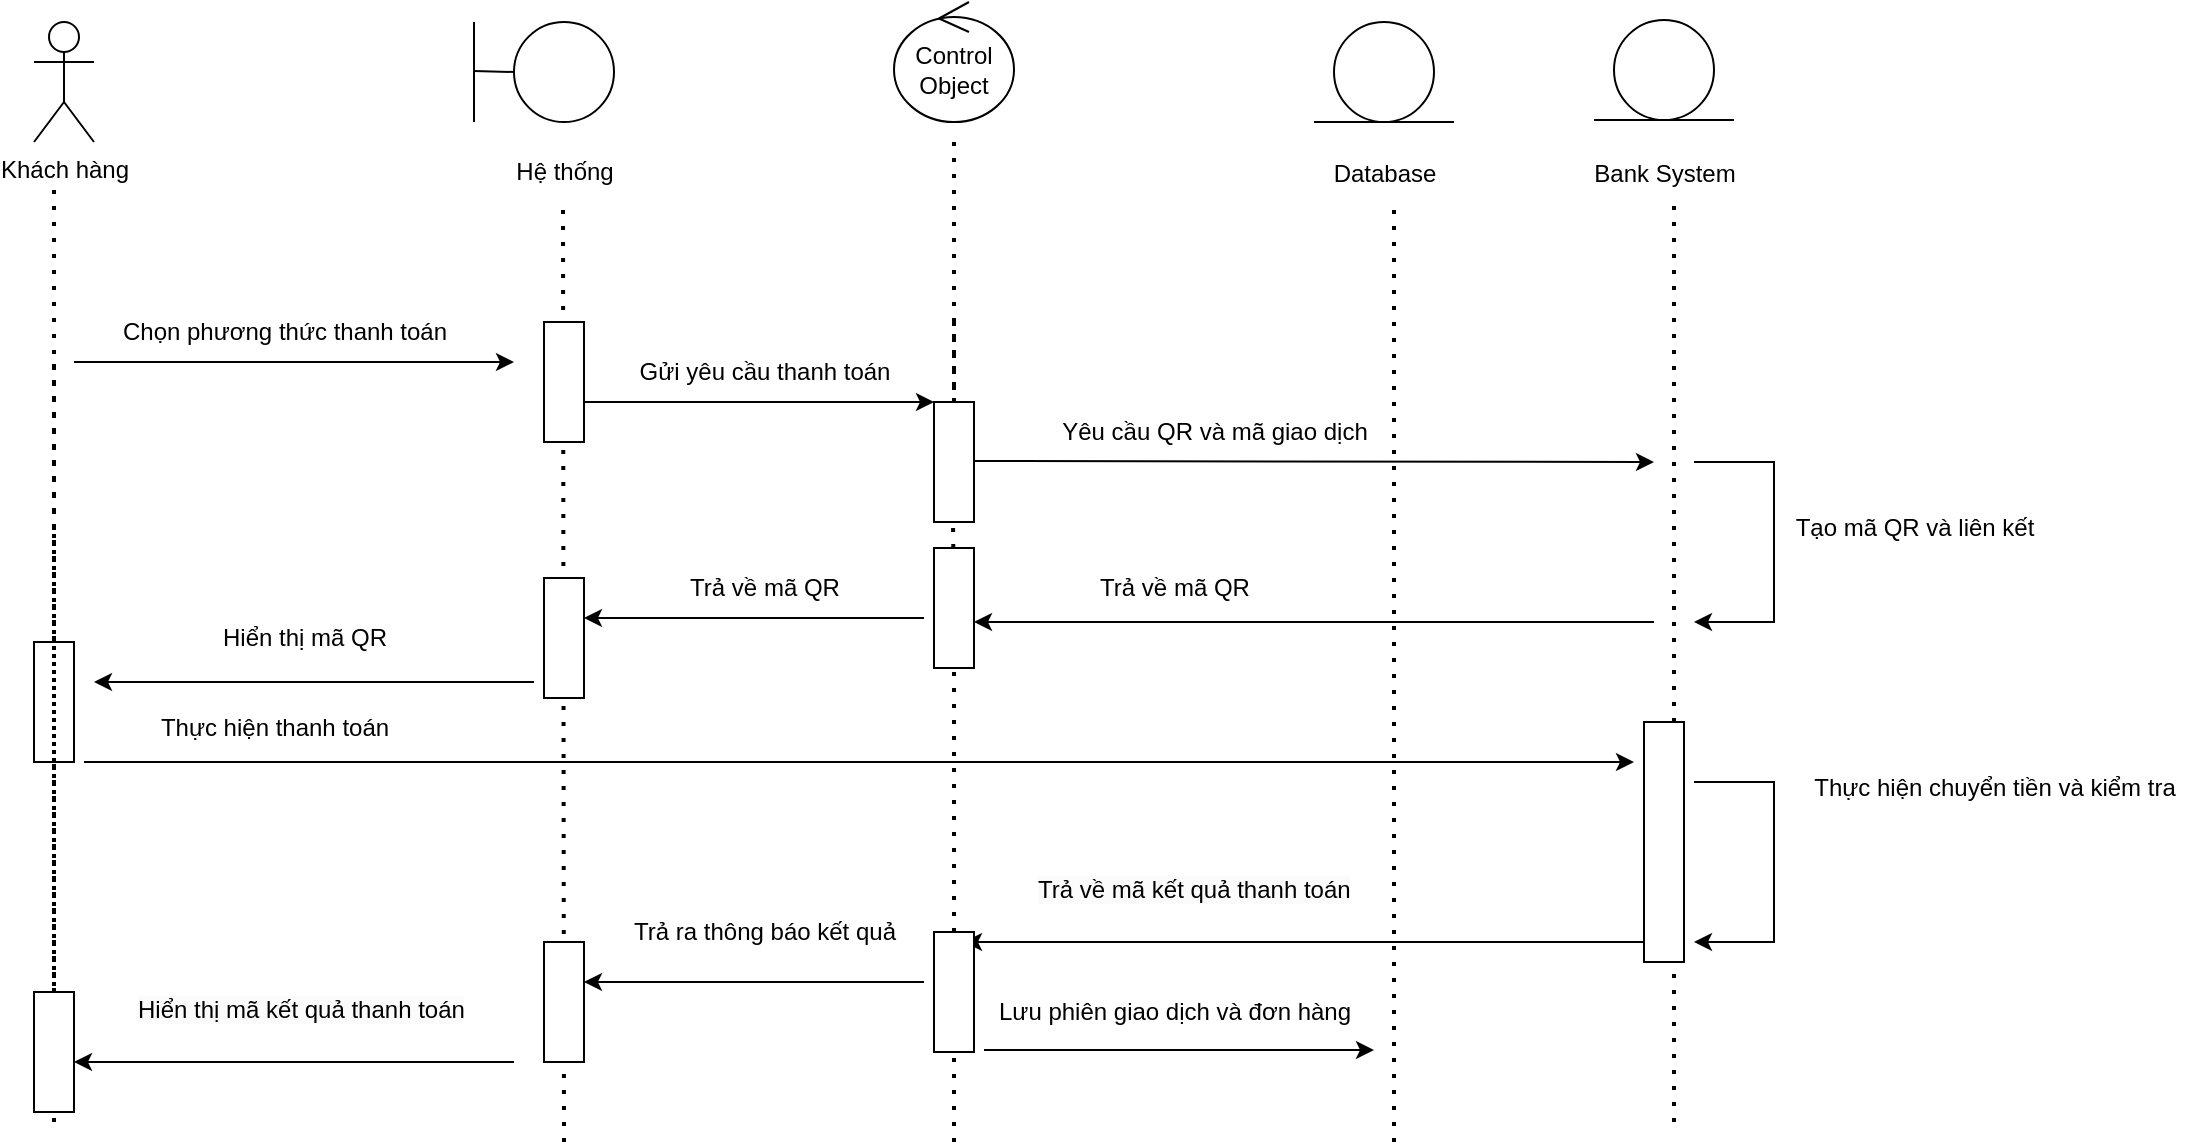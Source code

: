 <mxfile version="21.8.2" type="github">
  <diagram name="Trang-1" id="zs_NAuciH6_Z1kAyO3h2">
    <mxGraphModel dx="2263" dy="664" grid="1" gridSize="10" guides="1" tooltips="1" connect="1" arrows="1" fold="1" page="1" pageScale="1" pageWidth="827" pageHeight="1169" math="0" shadow="0">
      <root>
        <mxCell id="0" />
        <mxCell id="1" parent="0" />
        <mxCell id="kVFteUOH3vea7ww2YdHm-1" value="Khách hàng" style="shape=umlActor;verticalLabelPosition=bottom;verticalAlign=top;html=1;outlineConnect=0;fontStyle=0;fontFamily=Helvetica;" vertex="1" parent="1">
          <mxGeometry x="-60" y="60" width="30" height="60" as="geometry" />
        </mxCell>
        <mxCell id="kVFteUOH3vea7ww2YdHm-7" value="" style="endArrow=classic;html=1;rounded=0;" edge="1" parent="1">
          <mxGeometry width="50" height="50" relative="1" as="geometry">
            <mxPoint x="-40" y="230" as="sourcePoint" />
            <mxPoint x="180" y="230" as="targetPoint" />
          </mxGeometry>
        </mxCell>
        <mxCell id="kVFteUOH3vea7ww2YdHm-8" value="Chọn phương thức thanh toán" style="text;html=1;align=center;verticalAlign=middle;resizable=0;points=[];autosize=1;strokeColor=none;fillColor=none;" vertex="1" parent="1">
          <mxGeometry x="-30" y="200" width="190" height="30" as="geometry" />
        </mxCell>
        <mxCell id="kVFteUOH3vea7ww2YdHm-9" value="" style="ellipse;whiteSpace=wrap;html=1;aspect=fixed;" vertex="1" parent="1">
          <mxGeometry x="180" y="60" width="50" height="50" as="geometry" />
        </mxCell>
        <mxCell id="kVFteUOH3vea7ww2YdHm-10" value="" style="endArrow=none;html=1;rounded=0;" edge="1" parent="1">
          <mxGeometry width="50" height="50" relative="1" as="geometry">
            <mxPoint x="160" y="110" as="sourcePoint" />
            <mxPoint x="160" y="60" as="targetPoint" />
          </mxGeometry>
        </mxCell>
        <mxCell id="kVFteUOH3vea7ww2YdHm-12" value="" style="endArrow=none;html=1;rounded=0;entryX=0;entryY=0.5;entryDx=0;entryDy=0;" edge="1" parent="1" target="kVFteUOH3vea7ww2YdHm-9">
          <mxGeometry width="50" height="50" relative="1" as="geometry">
            <mxPoint x="160" y="84.5" as="sourcePoint" />
            <mxPoint x="170" y="84.5" as="targetPoint" />
          </mxGeometry>
        </mxCell>
        <mxCell id="kVFteUOH3vea7ww2YdHm-13" value="" style="endArrow=none;dashed=1;html=1;dashPattern=1 3;strokeWidth=2;rounded=0;" edge="1" parent="1">
          <mxGeometry width="50" height="50" relative="1" as="geometry">
            <mxPoint x="205" y="620" as="sourcePoint" />
            <mxPoint x="204.5" y="150" as="targetPoint" />
            <Array as="points" />
          </mxGeometry>
        </mxCell>
        <mxCell id="kVFteUOH3vea7ww2YdHm-15" value="Hệ thống" style="text;html=1;align=center;verticalAlign=middle;resizable=0;points=[];autosize=1;strokeColor=none;fillColor=none;" vertex="1" parent="1">
          <mxGeometry x="170" y="120" width="70" height="30" as="geometry" />
        </mxCell>
        <mxCell id="kVFteUOH3vea7ww2YdHm-16" value="" style="rounded=0;whiteSpace=wrap;html=1;direction=south;" vertex="1" parent="1">
          <mxGeometry x="195" y="210" width="20" height="60" as="geometry" />
        </mxCell>
        <mxCell id="kVFteUOH3vea7ww2YdHm-18" style="edgeStyle=orthogonalEdgeStyle;rounded=0;orthogonalLoop=1;jettySize=auto;html=1;exitX=1;exitY=0.5;exitDx=0;exitDy=0;" edge="1" parent="1" source="kVFteUOH3vea7ww2YdHm-16" target="kVFteUOH3vea7ww2YdHm-16">
          <mxGeometry relative="1" as="geometry" />
        </mxCell>
        <mxCell id="kVFteUOH3vea7ww2YdHm-20" value="" style="ellipse;whiteSpace=wrap;html=1;aspect=fixed;" vertex="1" parent="1">
          <mxGeometry x="590" y="60" width="50" height="50" as="geometry" />
        </mxCell>
        <mxCell id="kVFteUOH3vea7ww2YdHm-21" value="" style="endArrow=none;html=1;rounded=0;" edge="1" parent="1">
          <mxGeometry width="50" height="50" relative="1" as="geometry">
            <mxPoint x="650" y="110" as="sourcePoint" />
            <mxPoint x="580" y="110" as="targetPoint" />
          </mxGeometry>
        </mxCell>
        <mxCell id="kVFteUOH3vea7ww2YdHm-24" value="Database" style="text;html=1;align=center;verticalAlign=middle;resizable=0;points=[];autosize=1;strokeColor=none;fillColor=none;" vertex="1" parent="1">
          <mxGeometry x="580" y="121" width="70" height="30" as="geometry" />
        </mxCell>
        <mxCell id="kVFteUOH3vea7ww2YdHm-25" value="Control Object" style="ellipse;shape=umlControl;whiteSpace=wrap;html=1;" vertex="1" parent="1">
          <mxGeometry x="370" y="50" width="60" height="60" as="geometry" />
        </mxCell>
        <mxCell id="kVFteUOH3vea7ww2YdHm-26" value="Gửi yêu cầu thanh toán" style="text;html=1;align=center;verticalAlign=middle;resizable=0;points=[];autosize=1;strokeColor=none;fillColor=none;" vertex="1" parent="1">
          <mxGeometry x="230" y="220" width="150" height="30" as="geometry" />
        </mxCell>
        <mxCell id="kVFteUOH3vea7ww2YdHm-27" value="" style="endArrow=classic;html=1;rounded=0;" edge="1" parent="1">
          <mxGeometry width="50" height="50" relative="1" as="geometry">
            <mxPoint x="215" y="250" as="sourcePoint" />
            <mxPoint x="390" y="250" as="targetPoint" />
          </mxGeometry>
        </mxCell>
        <mxCell id="kVFteUOH3vea7ww2YdHm-28" value="" style="endArrow=none;dashed=1;html=1;dashPattern=1 3;strokeWidth=2;rounded=0;" edge="1" parent="1" source="kVFteUOH3vea7ww2YdHm-29">
          <mxGeometry width="50" height="50" relative="1" as="geometry">
            <mxPoint x="400" y="300" as="sourcePoint" />
            <mxPoint x="400" y="120" as="targetPoint" />
            <Array as="points" />
          </mxGeometry>
        </mxCell>
        <mxCell id="kVFteUOH3vea7ww2YdHm-30" value="" style="endArrow=none;dashed=1;html=1;dashPattern=1 3;strokeWidth=2;rounded=0;" edge="1" parent="1" target="kVFteUOH3vea7ww2YdHm-29">
          <mxGeometry width="50" height="50" relative="1" as="geometry">
            <mxPoint x="400" y="300" as="sourcePoint" />
            <mxPoint x="400" y="120" as="targetPoint" />
            <Array as="points">
              <mxPoint x="400" y="210" />
            </Array>
          </mxGeometry>
        </mxCell>
        <mxCell id="kVFteUOH3vea7ww2YdHm-29" value="" style="rounded=0;whiteSpace=wrap;html=1;direction=south;" vertex="1" parent="1">
          <mxGeometry x="390" y="250" width="20" height="60" as="geometry" />
        </mxCell>
        <mxCell id="kVFteUOH3vea7ww2YdHm-31" value="" style="endArrow=none;dashed=1;html=1;dashPattern=1 3;strokeWidth=2;rounded=0;" edge="1" parent="1" source="kVFteUOH3vea7ww2YdHm-37">
          <mxGeometry width="50" height="50" relative="1" as="geometry">
            <mxPoint x="400" y="400" as="sourcePoint" />
            <mxPoint x="399.5" y="310" as="targetPoint" />
          </mxGeometry>
        </mxCell>
        <mxCell id="kVFteUOH3vea7ww2YdHm-32" value="" style="endArrow=classic;html=1;rounded=0;" edge="1" parent="1">
          <mxGeometry width="50" height="50" relative="1" as="geometry">
            <mxPoint x="410" y="279.5" as="sourcePoint" />
            <mxPoint x="750" y="280" as="targetPoint" />
          </mxGeometry>
        </mxCell>
        <mxCell id="kVFteUOH3vea7ww2YdHm-33" value="" style="endArrow=none;dashed=1;html=1;dashPattern=1 3;strokeWidth=2;rounded=0;" edge="1" parent="1">
          <mxGeometry width="50" height="50" relative="1" as="geometry">
            <mxPoint x="620" y="620" as="sourcePoint" />
            <mxPoint x="620" y="153" as="targetPoint" />
            <Array as="points">
              <mxPoint x="620" y="330" />
              <mxPoint x="620" y="243" />
            </Array>
          </mxGeometry>
        </mxCell>
        <mxCell id="kVFteUOH3vea7ww2YdHm-34" value="Yêu cầu QR và mã giao dịch" style="text;html=1;align=center;verticalAlign=middle;resizable=0;points=[];autosize=1;strokeColor=none;fillColor=none;" vertex="1" parent="1">
          <mxGeometry x="440" y="250" width="180" height="30" as="geometry" />
        </mxCell>
        <mxCell id="kVFteUOH3vea7ww2YdHm-35" value="" style="endArrow=classic;html=1;rounded=0;" edge="1" parent="1">
          <mxGeometry width="50" height="50" relative="1" as="geometry">
            <mxPoint x="750" y="360" as="sourcePoint" />
            <mxPoint x="410" y="360" as="targetPoint" />
          </mxGeometry>
        </mxCell>
        <mxCell id="kVFteUOH3vea7ww2YdHm-36" value="Trả về mã QR" style="text;html=1;align=center;verticalAlign=middle;resizable=0;points=[];autosize=1;strokeColor=none;fillColor=none;" vertex="1" parent="1">
          <mxGeometry x="460" y="328" width="100" height="30" as="geometry" />
        </mxCell>
        <mxCell id="kVFteUOH3vea7ww2YdHm-38" value="" style="endArrow=none;dashed=1;html=1;dashPattern=1 3;strokeWidth=2;rounded=0;" edge="1" parent="1" source="kVFteUOH3vea7ww2YdHm-66" target="kVFteUOH3vea7ww2YdHm-37">
          <mxGeometry width="50" height="50" relative="1" as="geometry">
            <mxPoint x="400" y="560" as="sourcePoint" />
            <mxPoint x="399.5" y="310" as="targetPoint" />
          </mxGeometry>
        </mxCell>
        <mxCell id="kVFteUOH3vea7ww2YdHm-37" value="" style="rounded=0;whiteSpace=wrap;html=1;direction=south;" vertex="1" parent="1">
          <mxGeometry x="390" y="323" width="20" height="60" as="geometry" />
        </mxCell>
        <mxCell id="kVFteUOH3vea7ww2YdHm-39" value="" style="endArrow=classic;html=1;rounded=0;" edge="1" parent="1">
          <mxGeometry width="50" height="50" relative="1" as="geometry">
            <mxPoint x="770" y="280" as="sourcePoint" />
            <mxPoint x="770" y="360" as="targetPoint" />
            <Array as="points">
              <mxPoint x="810" y="280" />
              <mxPoint x="810" y="360" />
            </Array>
          </mxGeometry>
        </mxCell>
        <mxCell id="kVFteUOH3vea7ww2YdHm-40" value="" style="endArrow=none;dashed=1;html=1;dashPattern=1 3;strokeWidth=2;rounded=0;" edge="1" parent="1" source="kVFteUOH3vea7ww2YdHm-49">
          <mxGeometry width="50" height="50" relative="1" as="geometry">
            <mxPoint x="-50" y="500" as="sourcePoint" />
            <mxPoint x="-50" y="138" as="targetPoint" />
            <Array as="points" />
          </mxGeometry>
        </mxCell>
        <mxCell id="kVFteUOH3vea7ww2YdHm-41" value="" style="ellipse;whiteSpace=wrap;html=1;aspect=fixed;" vertex="1" parent="1">
          <mxGeometry x="730" y="59" width="50" height="50" as="geometry" />
        </mxCell>
        <mxCell id="kVFteUOH3vea7ww2YdHm-42" value="" style="endArrow=none;html=1;rounded=0;" edge="1" parent="1">
          <mxGeometry width="50" height="50" relative="1" as="geometry">
            <mxPoint x="790" y="109" as="sourcePoint" />
            <mxPoint x="720" y="109" as="targetPoint" />
          </mxGeometry>
        </mxCell>
        <mxCell id="kVFteUOH3vea7ww2YdHm-43" value="Bank System" style="text;html=1;align=center;verticalAlign=middle;resizable=0;points=[];autosize=1;strokeColor=none;fillColor=none;" vertex="1" parent="1">
          <mxGeometry x="710" y="121" width="90" height="30" as="geometry" />
        </mxCell>
        <mxCell id="kVFteUOH3vea7ww2YdHm-44" value="Tạo mã QR và liên kết" style="text;html=1;align=center;verticalAlign=middle;resizable=0;points=[];autosize=1;strokeColor=none;fillColor=none;" vertex="1" parent="1">
          <mxGeometry x="810" y="298" width="140" height="30" as="geometry" />
        </mxCell>
        <mxCell id="kVFteUOH3vea7ww2YdHm-45" value="Trả về mã QR" style="text;html=1;align=center;verticalAlign=middle;resizable=0;points=[];autosize=1;strokeColor=none;fillColor=none;" vertex="1" parent="1">
          <mxGeometry x="255" y="328" width="100" height="30" as="geometry" />
        </mxCell>
        <mxCell id="kVFteUOH3vea7ww2YdHm-46" value="" style="rounded=0;whiteSpace=wrap;html=1;direction=south;" vertex="1" parent="1">
          <mxGeometry x="195" y="338" width="20" height="60" as="geometry" />
        </mxCell>
        <mxCell id="kVFteUOH3vea7ww2YdHm-48" value="" style="endArrow=classic;html=1;rounded=0;" edge="1" parent="1">
          <mxGeometry width="50" height="50" relative="1" as="geometry">
            <mxPoint x="385" y="358" as="sourcePoint" />
            <mxPoint x="215" y="358" as="targetPoint" />
          </mxGeometry>
        </mxCell>
        <mxCell id="kVFteUOH3vea7ww2YdHm-50" value="" style="endArrow=classic;html=1;rounded=0;" edge="1" parent="1">
          <mxGeometry width="50" height="50" relative="1" as="geometry">
            <mxPoint x="190" y="390" as="sourcePoint" />
            <mxPoint x="-30" y="390" as="targetPoint" />
          </mxGeometry>
        </mxCell>
        <mxCell id="kVFteUOH3vea7ww2YdHm-51" value="" style="endArrow=none;dashed=1;html=1;dashPattern=1 3;strokeWidth=2;rounded=0;" edge="1" parent="1" source="kVFteUOH3vea7ww2YdHm-73" target="kVFteUOH3vea7ww2YdHm-49">
          <mxGeometry width="50" height="50" relative="1" as="geometry">
            <mxPoint x="-50" y="610" as="sourcePoint" />
            <mxPoint x="-50" y="138" as="targetPoint" />
            <Array as="points">
              <mxPoint x="-50" y="228" />
            </Array>
          </mxGeometry>
        </mxCell>
        <mxCell id="kVFteUOH3vea7ww2YdHm-49" value="" style="rounded=0;whiteSpace=wrap;html=1;direction=south;" vertex="1" parent="1">
          <mxGeometry x="-60" y="370" width="20" height="60" as="geometry" />
        </mxCell>
        <mxCell id="kVFteUOH3vea7ww2YdHm-52" value="Hiển thị mã QR" style="text;html=1;align=center;verticalAlign=middle;resizable=0;points=[];autosize=1;strokeColor=none;fillColor=none;" vertex="1" parent="1">
          <mxGeometry x="20" y="353" width="110" height="30" as="geometry" />
        </mxCell>
        <mxCell id="kVFteUOH3vea7ww2YdHm-53" value="" style="endArrow=classic;html=1;rounded=0;" edge="1" parent="1">
          <mxGeometry width="50" height="50" relative="1" as="geometry">
            <mxPoint x="-35" y="430" as="sourcePoint" />
            <mxPoint x="740" y="430" as="targetPoint" />
          </mxGeometry>
        </mxCell>
        <mxCell id="kVFteUOH3vea7ww2YdHm-54" value="Thực hiện thanh toán" style="text;html=1;align=center;verticalAlign=middle;resizable=0;points=[];autosize=1;strokeColor=none;fillColor=none;" vertex="1" parent="1">
          <mxGeometry x="-10" y="398" width="140" height="30" as="geometry" />
        </mxCell>
        <mxCell id="kVFteUOH3vea7ww2YdHm-55" value="" style="endArrow=none;dashed=1;html=1;dashPattern=1 3;strokeWidth=2;rounded=0;" edge="1" parent="1">
          <mxGeometry width="50" height="50" relative="1" as="geometry">
            <mxPoint x="760" y="610" as="sourcePoint" />
            <mxPoint x="760" y="150" as="targetPoint" />
            <Array as="points">
              <mxPoint x="760" y="327" />
              <mxPoint x="760" y="240" />
            </Array>
          </mxGeometry>
        </mxCell>
        <mxCell id="kVFteUOH3vea7ww2YdHm-56" value="" style="rounded=0;whiteSpace=wrap;html=1;direction=south;" vertex="1" parent="1">
          <mxGeometry x="745" y="410" width="20" height="120" as="geometry" />
        </mxCell>
        <mxCell id="kVFteUOH3vea7ww2YdHm-60" value="Thực hiện chuyển tiền và kiểm tra" style="text;html=1;align=center;verticalAlign=middle;resizable=0;points=[];autosize=1;strokeColor=none;fillColor=none;" vertex="1" parent="1">
          <mxGeometry x="820" y="428" width="200" height="30" as="geometry" />
        </mxCell>
        <mxCell id="kVFteUOH3vea7ww2YdHm-61" value="" style="endArrow=classic;html=1;rounded=0;" edge="1" parent="1">
          <mxGeometry width="50" height="50" relative="1" as="geometry">
            <mxPoint x="770" y="440" as="sourcePoint" />
            <mxPoint x="770" y="520" as="targetPoint" />
            <Array as="points">
              <mxPoint x="810" y="440" />
              <mxPoint x="810" y="520" />
            </Array>
          </mxGeometry>
        </mxCell>
        <mxCell id="kVFteUOH3vea7ww2YdHm-62" value="" style="endArrow=classic;html=1;rounded=0;" edge="1" parent="1">
          <mxGeometry width="50" height="50" relative="1" as="geometry">
            <mxPoint x="745" y="520" as="sourcePoint" />
            <mxPoint x="405" y="520" as="targetPoint" />
          </mxGeometry>
        </mxCell>
        <mxCell id="kVFteUOH3vea7ww2YdHm-63" value="&lt;span style=&quot;color: rgb(0, 0, 0); font-family: Helvetica; font-size: 12px; font-style: normal; font-variant-ligatures: normal; font-variant-caps: normal; font-weight: 400; letter-spacing: normal; orphans: 2; text-align: center; text-indent: 0px; text-transform: none; widows: 2; word-spacing: 0px; -webkit-text-stroke-width: 0px; background-color: rgb(251, 251, 251); text-decoration-thickness: initial; text-decoration-style: initial; text-decoration-color: initial; float: none; display: inline !important;&quot;&gt;Trả về mã kết quả thanh toán&lt;/span&gt;" style="text;whiteSpace=wrap;html=1;" vertex="1" parent="1">
          <mxGeometry x="440" y="480" width="195" height="40" as="geometry" />
        </mxCell>
        <mxCell id="kVFteUOH3vea7ww2YdHm-65" value="" style="endArrow=classic;html=1;rounded=0;" edge="1" parent="1">
          <mxGeometry width="50" height="50" relative="1" as="geometry">
            <mxPoint x="385" y="540" as="sourcePoint" />
            <mxPoint x="215" y="540" as="targetPoint" />
          </mxGeometry>
        </mxCell>
        <mxCell id="kVFteUOH3vea7ww2YdHm-67" value="" style="endArrow=none;dashed=1;html=1;dashPattern=1 3;strokeWidth=2;rounded=0;" edge="1" parent="1" target="kVFteUOH3vea7ww2YdHm-66">
          <mxGeometry width="50" height="50" relative="1" as="geometry">
            <mxPoint x="400" y="620" as="sourcePoint" />
            <mxPoint x="400" y="383" as="targetPoint" />
          </mxGeometry>
        </mxCell>
        <mxCell id="kVFteUOH3vea7ww2YdHm-66" value="" style="rounded=0;whiteSpace=wrap;html=1;direction=south;" vertex="1" parent="1">
          <mxGeometry x="390" y="515" width="20" height="60" as="geometry" />
        </mxCell>
        <mxCell id="kVFteUOH3vea7ww2YdHm-68" value="Trả ra thông báo kết quả" style="text;html=1;align=center;verticalAlign=middle;resizable=0;points=[];autosize=1;strokeColor=none;fillColor=none;" vertex="1" parent="1">
          <mxGeometry x="230" y="500" width="150" height="30" as="geometry" />
        </mxCell>
        <mxCell id="kVFteUOH3vea7ww2YdHm-70" value="" style="endArrow=none;dashed=1;html=1;dashPattern=1 3;strokeWidth=2;rounded=0;" edge="1" parent="1" target="kVFteUOH3vea7ww2YdHm-69">
          <mxGeometry width="50" height="50" relative="1" as="geometry">
            <mxPoint x="210" y="560" as="sourcePoint" />
            <mxPoint x="204.5" y="150" as="targetPoint" />
            <Array as="points" />
          </mxGeometry>
        </mxCell>
        <mxCell id="kVFteUOH3vea7ww2YdHm-69" value="" style="rounded=0;whiteSpace=wrap;html=1;direction=south;" vertex="1" parent="1">
          <mxGeometry x="195" y="520" width="20" height="60" as="geometry" />
        </mxCell>
        <mxCell id="kVFteUOH3vea7ww2YdHm-71" value="" style="endArrow=classic;html=1;rounded=0;" edge="1" parent="1">
          <mxGeometry width="50" height="50" relative="1" as="geometry">
            <mxPoint x="180" y="580" as="sourcePoint" />
            <mxPoint x="-40" y="580" as="targetPoint" />
          </mxGeometry>
        </mxCell>
        <mxCell id="kVFteUOH3vea7ww2YdHm-72" value="&lt;span style=&quot;color: rgb(0, 0, 0); font-family: Helvetica; font-size: 12px; font-style: normal; font-variant-ligatures: normal; font-variant-caps: normal; font-weight: 400; letter-spacing: normal; orphans: 2; text-align: center; text-indent: 0px; text-transform: none; widows: 2; word-spacing: 0px; -webkit-text-stroke-width: 0px; background-color: rgb(251, 251, 251); text-decoration-thickness: initial; text-decoration-style: initial; text-decoration-color: initial; float: none; display: inline !important;&quot;&gt;Hiển thị mã kết quả thanh toán&lt;/span&gt;" style="text;whiteSpace=wrap;html=1;" vertex="1" parent="1">
          <mxGeometry x="-10" y="540" width="170" height="40" as="geometry" />
        </mxCell>
        <mxCell id="kVFteUOH3vea7ww2YdHm-74" value="" style="endArrow=none;dashed=1;html=1;dashPattern=1 3;strokeWidth=2;rounded=0;" edge="1" parent="1" target="kVFteUOH3vea7ww2YdHm-73">
          <mxGeometry width="50" height="50" relative="1" as="geometry">
            <mxPoint x="-50" y="610" as="sourcePoint" />
            <mxPoint x="-50" y="370" as="targetPoint" />
            <Array as="points">
              <mxPoint x="-50" y="315" />
            </Array>
          </mxGeometry>
        </mxCell>
        <mxCell id="kVFteUOH3vea7ww2YdHm-73" value="" style="rounded=0;whiteSpace=wrap;html=1;direction=south;" vertex="1" parent="1">
          <mxGeometry x="-60" y="545" width="20" height="60" as="geometry" />
        </mxCell>
        <mxCell id="kVFteUOH3vea7ww2YdHm-75" value="" style="endArrow=classic;html=1;rounded=0;" edge="1" parent="1">
          <mxGeometry width="50" height="50" relative="1" as="geometry">
            <mxPoint x="415" y="574" as="sourcePoint" />
            <mxPoint x="610" y="574" as="targetPoint" />
          </mxGeometry>
        </mxCell>
        <mxCell id="kVFteUOH3vea7ww2YdHm-76" value="Lưu phiên giao dịch và đơn hàng" style="text;html=1;align=center;verticalAlign=middle;resizable=0;points=[];autosize=1;strokeColor=none;fillColor=none;" vertex="1" parent="1">
          <mxGeometry x="410" y="540" width="200" height="30" as="geometry" />
        </mxCell>
      </root>
    </mxGraphModel>
  </diagram>
</mxfile>
